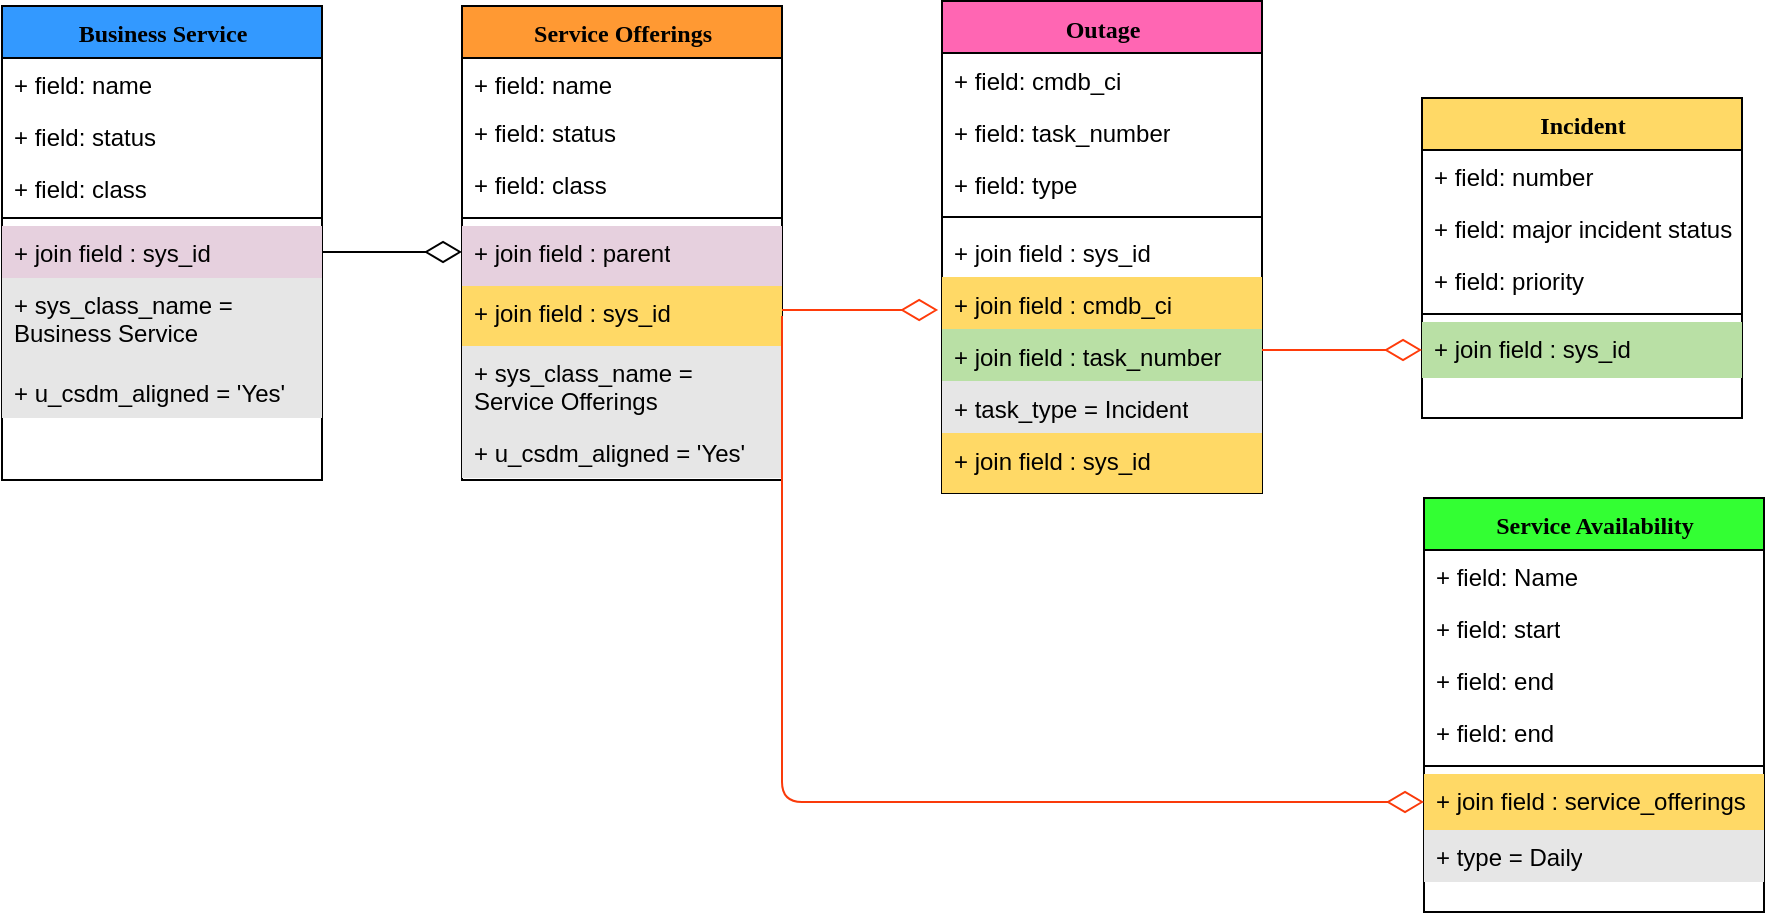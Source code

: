 <mxfile version="13.9.2" type="github">
  <diagram name="Page-1" id="9f46799a-70d6-7492-0946-bef42562c5a5">
    <mxGraphModel dx="1108" dy="393" grid="1" gridSize="10" guides="1" tooltips="1" connect="1" arrows="1" fold="1" page="1" pageScale="1" pageWidth="1100" pageHeight="850" background="#ffffff" math="0" shadow="0">
      <root>
        <mxCell id="0" />
        <mxCell id="1" parent="0" />
        <mxCell id="78961159f06e98e8-17" value="Business Service" style="swimlane;html=1;fontStyle=1;align=center;verticalAlign=top;childLayout=stackLayout;horizontal=1;startSize=26;horizontalStack=0;resizeParent=1;resizeLast=0;collapsible=1;marginBottom=0;swimlaneFillColor=#ffffff;rounded=0;shadow=0;comic=0;labelBackgroundColor=none;strokeWidth=1;fillColor=#3399FF;fontFamily=Verdana;fontSize=12" parent="1" vertex="1">
          <mxGeometry x="90" y="84" width="160" height="237" as="geometry" />
        </mxCell>
        <mxCell id="78961159f06e98e8-21" value="+ field: name" style="text;html=1;strokeColor=none;fillColor=none;align=left;verticalAlign=top;spacingLeft=4;spacingRight=4;whiteSpace=wrap;overflow=hidden;rotatable=0;points=[[0,0.5],[1,0.5]];portConstraint=eastwest;" parent="78961159f06e98e8-17" vertex="1">
          <mxGeometry y="26" width="160" height="26" as="geometry" />
        </mxCell>
        <mxCell id="78961159f06e98e8-25" value="+ field: status" style="text;html=1;strokeColor=none;fillColor=none;align=left;verticalAlign=top;spacingLeft=4;spacingRight=4;whiteSpace=wrap;overflow=hidden;rotatable=0;points=[[0,0.5],[1,0.5]];portConstraint=eastwest;" parent="78961159f06e98e8-17" vertex="1">
          <mxGeometry y="52" width="160" height="26" as="geometry" />
        </mxCell>
        <mxCell id="78961159f06e98e8-23" value="+ field: class" style="text;html=1;strokeColor=none;fillColor=none;align=left;verticalAlign=top;spacingLeft=4;spacingRight=4;whiteSpace=wrap;overflow=hidden;rotatable=0;points=[[0,0.5],[1,0.5]];portConstraint=eastwest;" parent="78961159f06e98e8-17" vertex="1">
          <mxGeometry y="78" width="160" height="24" as="geometry" />
        </mxCell>
        <mxCell id="78961159f06e98e8-19" value="" style="line;html=1;strokeWidth=1;fillColor=none;align=left;verticalAlign=middle;spacingTop=-1;spacingLeft=3;spacingRight=3;rotatable=0;labelPosition=right;points=[];portConstraint=eastwest;" parent="78961159f06e98e8-17" vertex="1">
          <mxGeometry y="102" width="160" height="8" as="geometry" />
        </mxCell>
        <mxCell id="78961159f06e98e8-27" value="+ join field : sys_id" style="text;html=1;strokeColor=none;fillColor=#E6D0DE;align=left;verticalAlign=top;spacingLeft=4;spacingRight=4;whiteSpace=wrap;overflow=hidden;rotatable=0;points=[[0,0.5],[1,0.5]];portConstraint=eastwest;" parent="78961159f06e98e8-17" vertex="1">
          <mxGeometry y="110" width="160" height="26" as="geometry" />
        </mxCell>
        <mxCell id="GzzJ0lK2P6jpST6h4CN6-26" value="+ sys_class_name = Business Service" style="text;html=1;strokeColor=none;fillColor=#E6E6E6;align=left;verticalAlign=top;spacingLeft=4;spacingRight=4;whiteSpace=wrap;overflow=hidden;rotatable=0;points=[[0,0.5],[1,0.5]];portConstraint=eastwest;" vertex="1" parent="78961159f06e98e8-17">
          <mxGeometry y="136" width="160" height="44" as="geometry" />
        </mxCell>
        <mxCell id="GzzJ0lK2P6jpST6h4CN6-27" value="+ u_csdm_aligned = &#39;Yes&#39;" style="text;html=1;strokeColor=none;fillColor=#E6E6E6;align=left;verticalAlign=top;spacingLeft=4;spacingRight=4;whiteSpace=wrap;overflow=hidden;rotatable=0;points=[[0,0.5],[1,0.5]];portConstraint=eastwest;" vertex="1" parent="78961159f06e98e8-17">
          <mxGeometry y="180" width="160" height="26" as="geometry" />
        </mxCell>
        <mxCell id="78961159f06e98e8-30" value="Service Offerings" style="swimlane;html=1;fontStyle=1;align=center;verticalAlign=top;childLayout=stackLayout;horizontal=1;startSize=26;horizontalStack=0;resizeParent=1;resizeLast=0;collapsible=1;marginBottom=0;swimlaneFillColor=#ffffff;rounded=0;shadow=0;comic=0;labelBackgroundColor=none;strokeWidth=1;fillColor=#FF9933;fontFamily=Verdana;fontSize=12" parent="1" vertex="1">
          <mxGeometry x="320" y="84" width="160" height="237" as="geometry" />
        </mxCell>
        <mxCell id="78961159f06e98e8-31" value="+ field: name" style="text;html=1;strokeColor=none;fillColor=none;align=left;verticalAlign=top;spacingLeft=4;spacingRight=4;whiteSpace=wrap;overflow=hidden;rotatable=0;points=[[0,0.5],[1,0.5]];portConstraint=eastwest;" parent="78961159f06e98e8-30" vertex="1">
          <mxGeometry y="26" width="160" height="24" as="geometry" />
        </mxCell>
        <mxCell id="78961159f06e98e8-32" value="+ field: status" style="text;html=1;strokeColor=none;fillColor=none;align=left;verticalAlign=top;spacingLeft=4;spacingRight=4;whiteSpace=wrap;overflow=hidden;rotatable=0;points=[[0,0.5],[1,0.5]];portConstraint=eastwest;" parent="78961159f06e98e8-30" vertex="1">
          <mxGeometry y="50" width="160" height="26" as="geometry" />
        </mxCell>
        <mxCell id="78961159f06e98e8-33" value="+ field: class" style="text;html=1;strokeColor=none;fillColor=none;align=left;verticalAlign=top;spacingLeft=4;spacingRight=4;whiteSpace=wrap;overflow=hidden;rotatable=0;points=[[0,0.5],[1,0.5]];portConstraint=eastwest;" parent="78961159f06e98e8-30" vertex="1">
          <mxGeometry y="76" width="160" height="26" as="geometry" />
        </mxCell>
        <mxCell id="78961159f06e98e8-38" value="" style="line;html=1;strokeWidth=1;fillColor=none;align=left;verticalAlign=middle;spacingTop=-1;spacingLeft=3;spacingRight=3;rotatable=0;labelPosition=right;points=[];portConstraint=eastwest;" parent="78961159f06e98e8-30" vertex="1">
          <mxGeometry y="102" width="160" height="8" as="geometry" />
        </mxCell>
        <mxCell id="78961159f06e98e8-39" value="+ join field : parent" style="text;html=1;strokeColor=none;fillColor=#E6D0DE;align=left;verticalAlign=top;spacingLeft=4;spacingRight=4;whiteSpace=wrap;overflow=hidden;rotatable=0;points=[[0,0.5],[1,0.5]];portConstraint=eastwest;" parent="78961159f06e98e8-30" vertex="1">
          <mxGeometry y="110" width="160" height="30" as="geometry" />
        </mxCell>
        <mxCell id="GzzJ0lK2P6jpST6h4CN6-3" value="+ join field : sys_id" style="text;html=1;strokeColor=none;fillColor=#FFD966;align=left;verticalAlign=top;spacingLeft=4;spacingRight=4;whiteSpace=wrap;overflow=hidden;rotatable=0;points=[[0,0.5],[1,0.5]];portConstraint=eastwest;" vertex="1" parent="78961159f06e98e8-30">
          <mxGeometry y="140" width="160" height="30" as="geometry" />
        </mxCell>
        <mxCell id="GzzJ0lK2P6jpST6h4CN6-28" value="+ sys_class_name = Service Offerings" style="text;html=1;strokeColor=none;fillColor=#E6E6E6;align=left;verticalAlign=top;spacingLeft=4;spacingRight=4;whiteSpace=wrap;overflow=hidden;rotatable=0;points=[[0,0.5],[1,0.5]];portConstraint=eastwest;" vertex="1" parent="78961159f06e98e8-30">
          <mxGeometry y="170" width="160" height="40" as="geometry" />
        </mxCell>
        <mxCell id="GzzJ0lK2P6jpST6h4CN6-29" value="+ u_csdm_aligned = &#39;Yes&#39;" style="text;html=1;strokeColor=none;fillColor=#E6E6E6;align=left;verticalAlign=top;spacingLeft=4;spacingRight=4;whiteSpace=wrap;overflow=hidden;rotatable=0;points=[[0,0.5],[1,0.5]];portConstraint=eastwest;" vertex="1" parent="78961159f06e98e8-30">
          <mxGeometry y="210" width="160" height="26" as="geometry" />
        </mxCell>
        <mxCell id="78961159f06e98e8-43" value="Incident" style="swimlane;html=1;fontStyle=1;align=center;verticalAlign=top;childLayout=stackLayout;horizontal=1;startSize=26;horizontalStack=0;resizeParent=1;resizeLast=0;collapsible=1;marginBottom=0;swimlaneFillColor=#ffffff;rounded=0;shadow=0;comic=0;labelBackgroundColor=none;strokeWidth=1;fillColor=#FFD966;fontFamily=Verdana;fontSize=12" parent="1" vertex="1">
          <mxGeometry x="800" y="130" width="160" height="160" as="geometry" />
        </mxCell>
        <mxCell id="78961159f06e98e8-44" value="+ field: number" style="text;html=1;strokeColor=none;fillColor=none;align=left;verticalAlign=top;spacingLeft=4;spacingRight=4;whiteSpace=wrap;overflow=hidden;rotatable=0;points=[[0,0.5],[1,0.5]];portConstraint=eastwest;" parent="78961159f06e98e8-43" vertex="1">
          <mxGeometry y="26" width="160" height="26" as="geometry" />
        </mxCell>
        <mxCell id="78961159f06e98e8-49" value="+ field: major incident status" style="text;html=1;strokeColor=none;fillColor=none;align=left;verticalAlign=top;spacingLeft=4;spacingRight=4;whiteSpace=wrap;overflow=hidden;rotatable=0;points=[[0,0.5],[1,0.5]];portConstraint=eastwest;" parent="78961159f06e98e8-43" vertex="1">
          <mxGeometry y="52" width="160" height="26" as="geometry" />
        </mxCell>
        <mxCell id="78961159f06e98e8-50" value="+ field: priority" style="text;html=1;strokeColor=none;fillColor=none;align=left;verticalAlign=top;spacingLeft=4;spacingRight=4;whiteSpace=wrap;overflow=hidden;rotatable=0;points=[[0,0.5],[1,0.5]];portConstraint=eastwest;" parent="78961159f06e98e8-43" vertex="1">
          <mxGeometry y="78" width="160" height="26" as="geometry" />
        </mxCell>
        <mxCell id="78961159f06e98e8-51" value="" style="line;html=1;strokeWidth=1;fillColor=none;align=left;verticalAlign=middle;spacingTop=-1;spacingLeft=3;spacingRight=3;rotatable=0;labelPosition=right;points=[];portConstraint=eastwest;" parent="78961159f06e98e8-43" vertex="1">
          <mxGeometry y="104" width="160" height="8" as="geometry" />
        </mxCell>
        <mxCell id="78961159f06e98e8-52" value="+ join field : sys_id&amp;nbsp;" style="text;html=1;strokeColor=none;fillColor=#B9E0A5;align=left;verticalAlign=top;spacingLeft=4;spacingRight=4;whiteSpace=wrap;overflow=hidden;rotatable=0;points=[[0,0.5],[1,0.5]];portConstraint=eastwest;" parent="78961159f06e98e8-43" vertex="1">
          <mxGeometry y="112" width="160" height="28" as="geometry" />
        </mxCell>
        <mxCell id="78961159f06e98e8-69" value="Outage" style="swimlane;html=1;fontStyle=1;align=center;verticalAlign=top;childLayout=stackLayout;horizontal=1;startSize=26;horizontalStack=0;resizeParent=1;resizeLast=0;collapsible=1;marginBottom=0;swimlaneFillColor=#ffffff;rounded=0;shadow=0;comic=0;labelBackgroundColor=none;strokeWidth=1;fillColor=#FF66B3;fontFamily=Verdana;fontSize=12" parent="1" vertex="1">
          <mxGeometry x="560" y="81.5" width="160" height="246" as="geometry" />
        </mxCell>
        <mxCell id="78961159f06e98e8-70" value="+ field: cmdb_ci" style="text;html=1;strokeColor=none;fillColor=none;align=left;verticalAlign=top;spacingLeft=4;spacingRight=4;whiteSpace=wrap;overflow=hidden;rotatable=0;points=[[0,0.5],[1,0.5]];portConstraint=eastwest;" parent="78961159f06e98e8-69" vertex="1">
          <mxGeometry y="26" width="160" height="26" as="geometry" />
        </mxCell>
        <mxCell id="78961159f06e98e8-71" value="+ field: task_number" style="text;html=1;strokeColor=none;fillColor=none;align=left;verticalAlign=top;spacingLeft=4;spacingRight=4;whiteSpace=wrap;overflow=hidden;rotatable=0;points=[[0,0.5],[1,0.5]];portConstraint=eastwest;" parent="78961159f06e98e8-69" vertex="1">
          <mxGeometry y="52" width="160" height="26" as="geometry" />
        </mxCell>
        <mxCell id="78961159f06e98e8-72" value="+ field: type" style="text;html=1;strokeColor=none;fillColor=none;align=left;verticalAlign=top;spacingLeft=4;spacingRight=4;whiteSpace=wrap;overflow=hidden;rotatable=0;points=[[0,0.5],[1,0.5]];portConstraint=eastwest;" parent="78961159f06e98e8-69" vertex="1">
          <mxGeometry y="78" width="160" height="26" as="geometry" />
        </mxCell>
        <mxCell id="78961159f06e98e8-77" value="" style="line;html=1;strokeWidth=1;fillColor=none;align=left;verticalAlign=middle;spacingTop=-1;spacingLeft=3;spacingRight=3;rotatable=0;labelPosition=right;points=[];portConstraint=eastwest;" parent="78961159f06e98e8-69" vertex="1">
          <mxGeometry y="104" width="160" height="8" as="geometry" />
        </mxCell>
        <mxCell id="78961159f06e98e8-79" value="+ join field : sys_id" style="text;html=1;strokeColor=none;fillColor=none;align=left;verticalAlign=top;spacingLeft=4;spacingRight=4;whiteSpace=wrap;overflow=hidden;rotatable=0;points=[[0,0.5],[1,0.5]];portConstraint=eastwest;" parent="78961159f06e98e8-69" vertex="1">
          <mxGeometry y="112" width="160" height="26" as="geometry" />
        </mxCell>
        <mxCell id="78961159f06e98e8-80" value="+ join field : cmdb_ci" style="text;html=1;strokeColor=none;fillColor=#FFD966;align=left;verticalAlign=top;spacingLeft=4;spacingRight=4;whiteSpace=wrap;overflow=hidden;rotatable=0;points=[[0,0.5],[1,0.5]];portConstraint=eastwest;" parent="78961159f06e98e8-69" vertex="1">
          <mxGeometry y="138" width="160" height="26" as="geometry" />
        </mxCell>
        <mxCell id="GzzJ0lK2P6jpST6h4CN6-6" value="+ join field : task_number" style="text;html=1;strokeColor=none;fillColor=#B9E0A5;align=left;verticalAlign=top;spacingLeft=4;spacingRight=4;whiteSpace=wrap;overflow=hidden;rotatable=0;points=[[0,0.5],[1,0.5]];portConstraint=eastwest;" vertex="1" parent="78961159f06e98e8-69">
          <mxGeometry y="164" width="160" height="26" as="geometry" />
        </mxCell>
        <mxCell id="GzzJ0lK2P6jpST6h4CN6-30" value="+ task_type = Incident" style="text;html=1;strokeColor=none;fillColor=#E6E6E6;align=left;verticalAlign=top;spacingLeft=4;spacingRight=4;whiteSpace=wrap;overflow=hidden;rotatable=0;points=[[0,0.5],[1,0.5]];portConstraint=eastwest;" vertex="1" parent="78961159f06e98e8-69">
          <mxGeometry y="190" width="160" height="26" as="geometry" />
        </mxCell>
        <mxCell id="GzzJ0lK2P6jpST6h4CN6-32" value="+ join field : sys_id" style="text;html=1;strokeColor=none;fillColor=#FFD966;align=left;verticalAlign=top;spacingLeft=4;spacingRight=4;whiteSpace=wrap;overflow=hidden;rotatable=0;points=[[0,0.5],[1,0.5]];portConstraint=eastwest;" vertex="1" parent="78961159f06e98e8-69">
          <mxGeometry y="216" width="160" height="30" as="geometry" />
        </mxCell>
        <mxCell id="78961159f06e98e8-121" style="edgeStyle=elbowEdgeStyle;html=1;labelBackgroundColor=none;startFill=0;startSize=8;endArrow=diamondThin;endFill=0;endSize=16;fontFamily=Verdana;fontSize=12;elbow=vertical;" parent="1" source="78961159f06e98e8-27" target="78961159f06e98e8-30" edge="1">
          <mxGeometry relative="1" as="geometry">
            <mxPoint x="250" y="259.882" as="sourcePoint" />
          </mxGeometry>
        </mxCell>
        <mxCell id="GzzJ0lK2P6jpST6h4CN6-14" value="Service Availability" style="swimlane;html=1;fontStyle=1;align=center;verticalAlign=top;childLayout=stackLayout;horizontal=1;startSize=26;horizontalStack=0;resizeParent=1;resizeLast=0;collapsible=1;marginBottom=0;swimlaneFillColor=#ffffff;rounded=0;shadow=0;comic=0;labelBackgroundColor=none;strokeWidth=1;fillColor=#33FF33;fontFamily=Verdana;fontSize=12" vertex="1" parent="1">
          <mxGeometry x="801" y="330" width="170" height="207" as="geometry" />
        </mxCell>
        <mxCell id="GzzJ0lK2P6jpST6h4CN6-15" value="+ field: Name" style="text;html=1;strokeColor=none;fillColor=none;align=left;verticalAlign=top;spacingLeft=4;spacingRight=4;whiteSpace=wrap;overflow=hidden;rotatable=0;points=[[0,0.5],[1,0.5]];portConstraint=eastwest;" vertex="1" parent="GzzJ0lK2P6jpST6h4CN6-14">
          <mxGeometry y="26" width="170" height="26" as="geometry" />
        </mxCell>
        <mxCell id="GzzJ0lK2P6jpST6h4CN6-16" value="+ field: start" style="text;html=1;strokeColor=none;fillColor=none;align=left;verticalAlign=top;spacingLeft=4;spacingRight=4;whiteSpace=wrap;overflow=hidden;rotatable=0;points=[[0,0.5],[1,0.5]];portConstraint=eastwest;" vertex="1" parent="GzzJ0lK2P6jpST6h4CN6-14">
          <mxGeometry y="52" width="170" height="26" as="geometry" />
        </mxCell>
        <mxCell id="GzzJ0lK2P6jpST6h4CN6-17" value="+ field: end" style="text;html=1;strokeColor=none;fillColor=none;align=left;verticalAlign=top;spacingLeft=4;spacingRight=4;whiteSpace=wrap;overflow=hidden;rotatable=0;points=[[0,0.5],[1,0.5]];portConstraint=eastwest;" vertex="1" parent="GzzJ0lK2P6jpST6h4CN6-14">
          <mxGeometry y="78" width="170" height="26" as="geometry" />
        </mxCell>
        <mxCell id="GzzJ0lK2P6jpST6h4CN6-20" value="+ field: end" style="text;html=1;strokeColor=none;fillColor=none;align=left;verticalAlign=top;spacingLeft=4;spacingRight=4;whiteSpace=wrap;overflow=hidden;rotatable=0;points=[[0,0.5],[1,0.5]];portConstraint=eastwest;" vertex="1" parent="GzzJ0lK2P6jpST6h4CN6-14">
          <mxGeometry y="104" width="170" height="26" as="geometry" />
        </mxCell>
        <mxCell id="GzzJ0lK2P6jpST6h4CN6-18" value="" style="line;html=1;strokeWidth=1;fillColor=none;align=left;verticalAlign=middle;spacingTop=-1;spacingLeft=3;spacingRight=3;rotatable=0;labelPosition=right;points=[];portConstraint=eastwest;" vertex="1" parent="GzzJ0lK2P6jpST6h4CN6-14">
          <mxGeometry y="130" width="170" height="8" as="geometry" />
        </mxCell>
        <mxCell id="GzzJ0lK2P6jpST6h4CN6-19" value="+ join field : service_offerings" style="text;html=1;strokeColor=none;fillColor=#FFD966;align=left;verticalAlign=top;spacingLeft=4;spacingRight=4;whiteSpace=wrap;overflow=hidden;rotatable=0;points=[[0,0.5],[1,0.5]];portConstraint=eastwest;" vertex="1" parent="GzzJ0lK2P6jpST6h4CN6-14">
          <mxGeometry y="138" width="170" height="28" as="geometry" />
        </mxCell>
        <mxCell id="GzzJ0lK2P6jpST6h4CN6-31" value="+ type = Daily" style="text;html=1;strokeColor=none;fillColor=#E6E6E6;align=left;verticalAlign=top;spacingLeft=4;spacingRight=4;whiteSpace=wrap;overflow=hidden;rotatable=0;points=[[0,0.5],[1,0.5]];portConstraint=eastwest;" vertex="1" parent="GzzJ0lK2P6jpST6h4CN6-14">
          <mxGeometry y="166" width="170" height="26" as="geometry" />
        </mxCell>
        <mxCell id="GzzJ0lK2P6jpST6h4CN6-23" style="edgeStyle=elbowEdgeStyle;orthogonalLoop=1;jettySize=auto;elbow=vertical;html=1;entryX=0;entryY=0.5;entryDx=0;entryDy=0;labelBackgroundColor=none;startFill=0;startSize=8;endArrow=diamondThin;endFill=0;endSize=16;fontFamily=Verdana;fontSize=12;strokeColor=#FF3B0A;" edge="1" parent="1" source="GzzJ0lK2P6jpST6h4CN6-6" target="78961159f06e98e8-52">
          <mxGeometry relative="1" as="geometry" />
        </mxCell>
        <mxCell id="GzzJ0lK2P6jpST6h4CN6-25" style="edgeStyle=elbowEdgeStyle;orthogonalLoop=1;jettySize=auto;elbow=vertical;html=1;exitX=1;exitY=0.5;exitDx=0;exitDy=0;labelBackgroundColor=red;startFill=0;startSize=8;endArrow=diamondThin;endFill=0;endSize=16;fontFamily=Verdana;fontSize=12;entryX=0;entryY=0.5;entryDx=0;entryDy=0;fillColor=#FF3B0A;strokeColor=#FA3A0A;" edge="1" parent="1" source="GzzJ0lK2P6jpST6h4CN6-3" target="GzzJ0lK2P6jpST6h4CN6-19">
          <mxGeometry relative="1" as="geometry">
            <mxPoint x="870" y="485" as="targetPoint" />
            <Array as="points">
              <mxPoint x="590" y="482" />
              <mxPoint x="920" y="470" />
              <mxPoint x="800" y="460" />
              <mxPoint x="880" y="485" />
              <mxPoint x="900" y="485" />
              <mxPoint x="740" y="485" />
            </Array>
          </mxGeometry>
        </mxCell>
        <mxCell id="GzzJ0lK2P6jpST6h4CN6-33" style="edgeStyle=elbowEdgeStyle;orthogonalLoop=1;jettySize=auto;elbow=vertical;html=1;entryX=-0.012;entryY=0.827;entryDx=0;entryDy=0;entryPerimeter=0;labelBackgroundColor=none;startFill=0;startSize=8;endArrow=diamondThin;endFill=0;endSize=16;strokeColor=#FF3B0A;fillColor=#FF3B0A;fontFamily=Verdana;fontSize=12;" edge="1" parent="1">
          <mxGeometry relative="1" as="geometry">
            <mxPoint x="480" y="236" as="sourcePoint" />
            <mxPoint x="558.08" y="236.002" as="targetPoint" />
          </mxGeometry>
        </mxCell>
      </root>
    </mxGraphModel>
  </diagram>
</mxfile>
